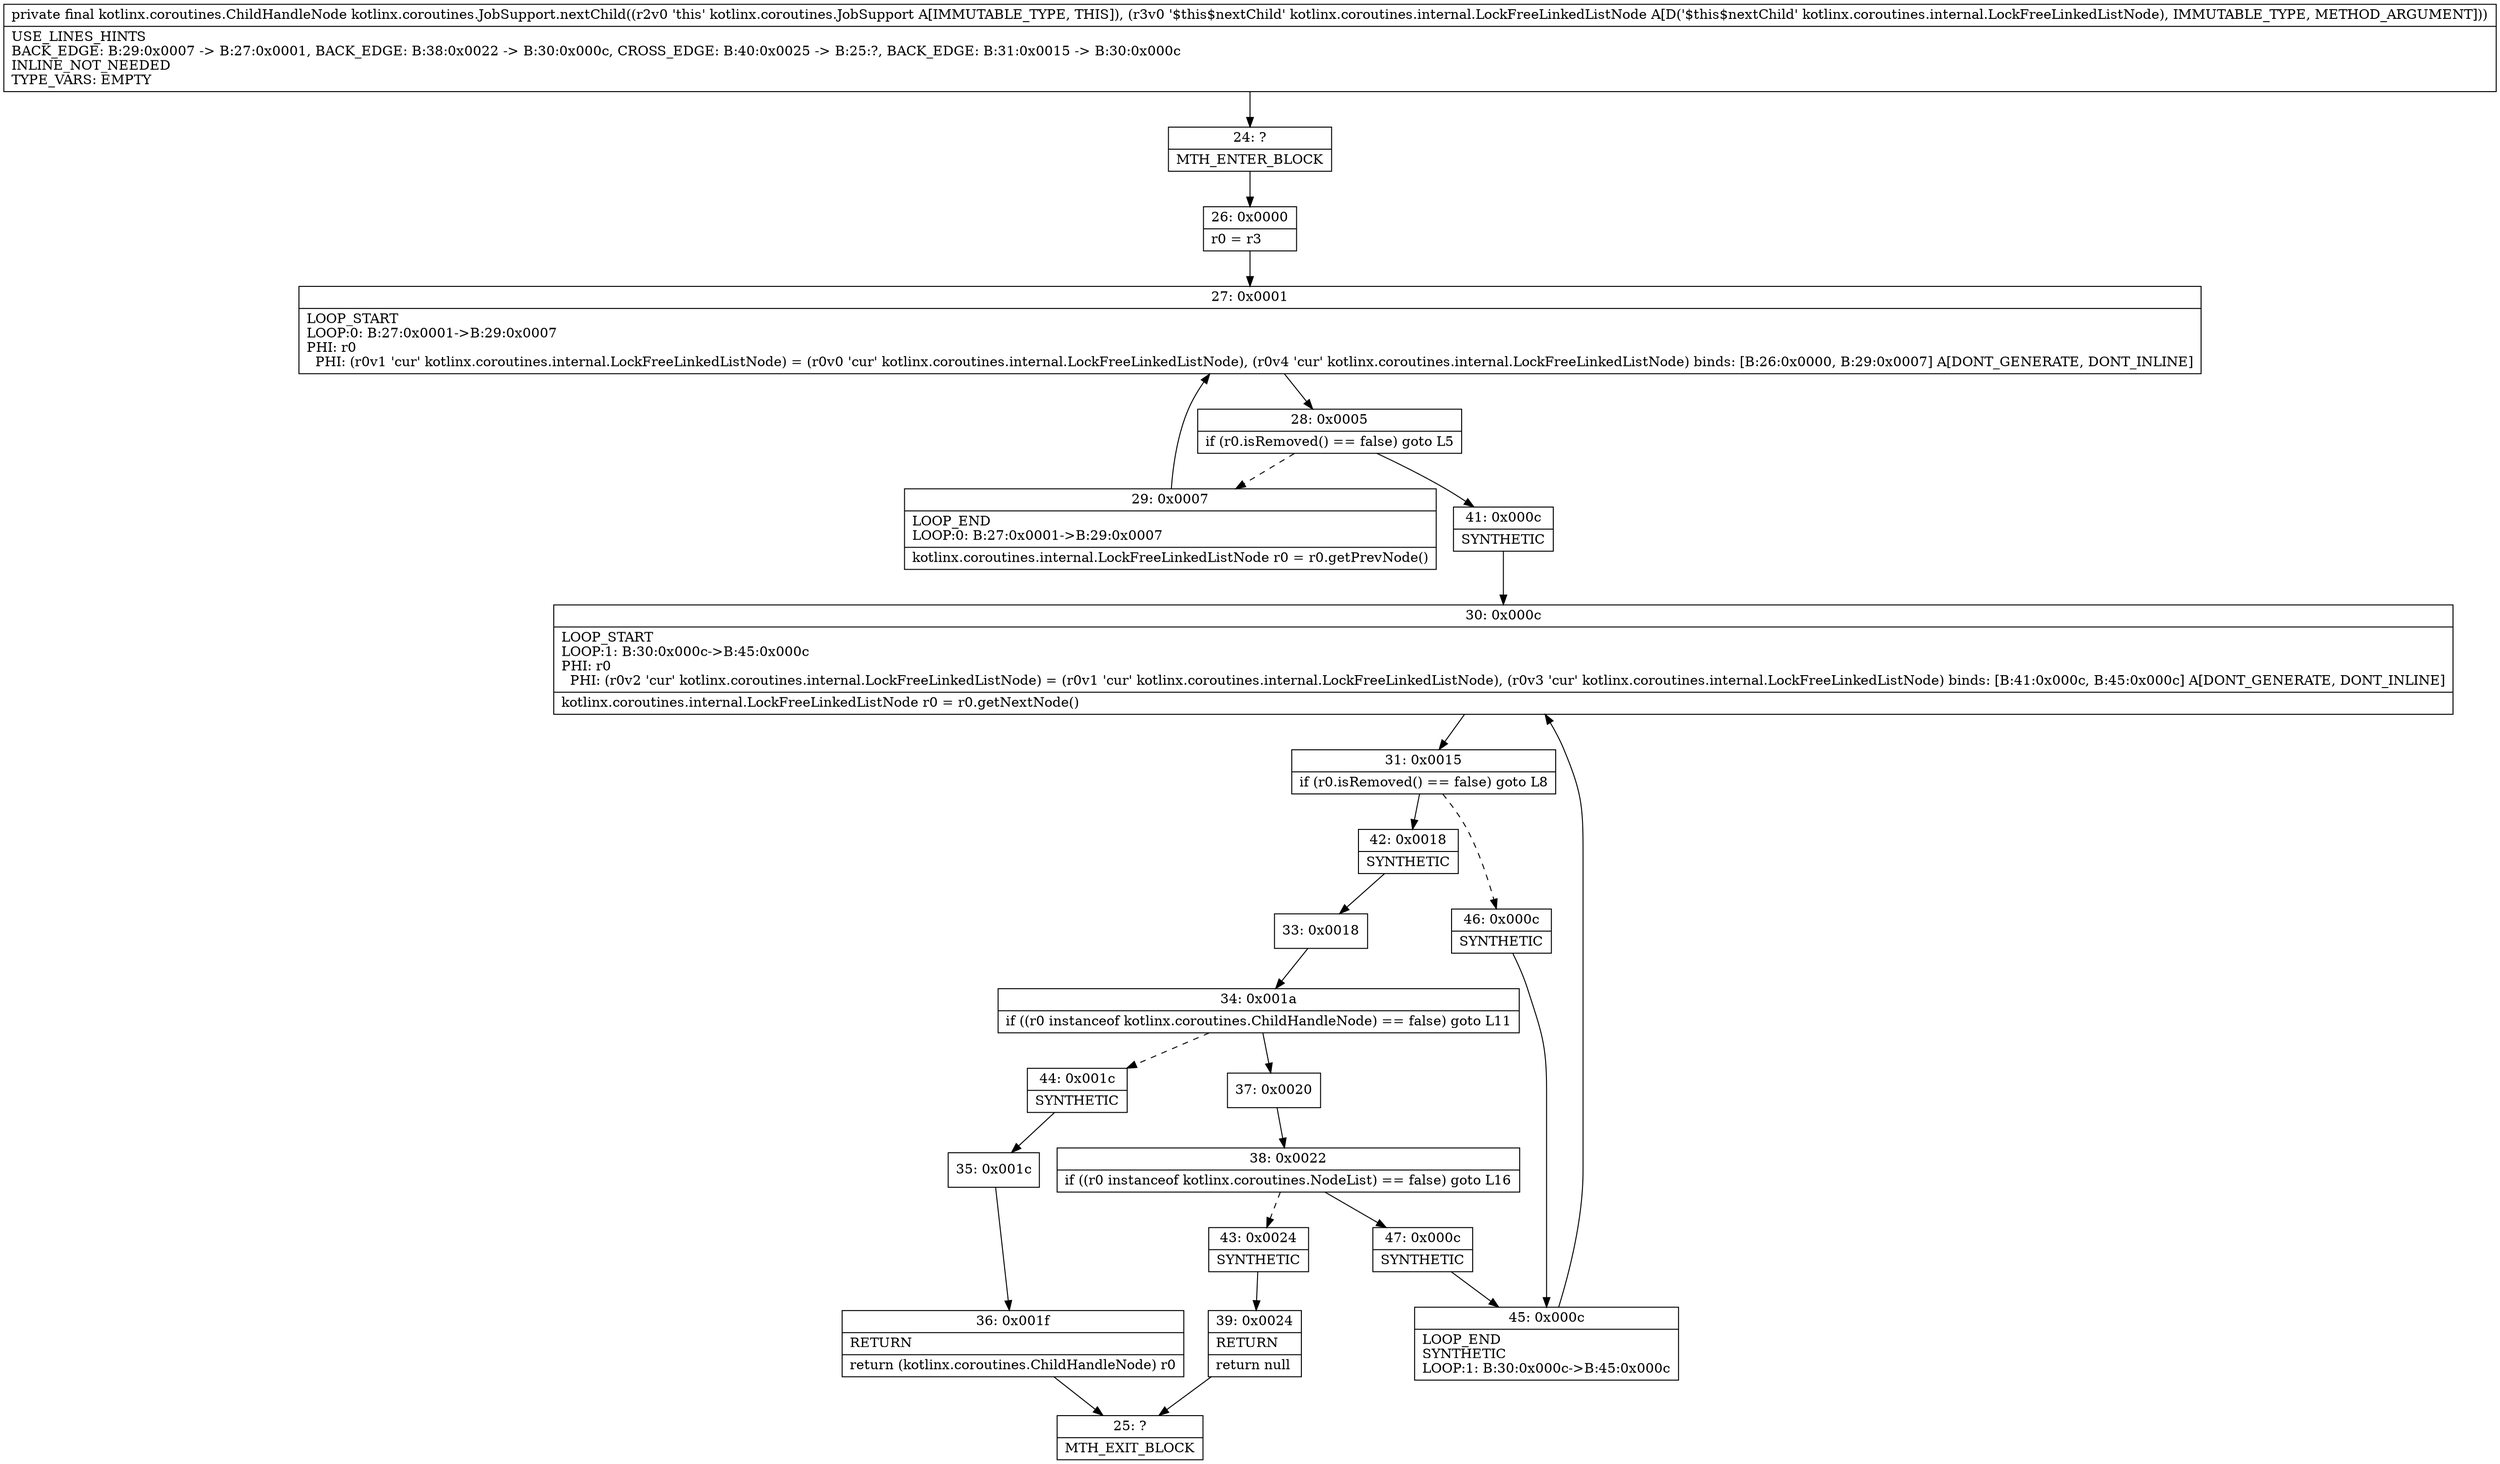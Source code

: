 digraph "CFG forkotlinx.coroutines.JobSupport.nextChild(Lkotlinx\/coroutines\/internal\/LockFreeLinkedListNode;)Lkotlinx\/coroutines\/ChildHandleNode;" {
Node_24 [shape=record,label="{24\:\ ?|MTH_ENTER_BLOCK\l}"];
Node_26 [shape=record,label="{26\:\ 0x0000|r0 = r3\l}"];
Node_27 [shape=record,label="{27\:\ 0x0001|LOOP_START\lLOOP:0: B:27:0x0001\-\>B:29:0x0007\lPHI: r0 \l  PHI: (r0v1 'cur' kotlinx.coroutines.internal.LockFreeLinkedListNode) = (r0v0 'cur' kotlinx.coroutines.internal.LockFreeLinkedListNode), (r0v4 'cur' kotlinx.coroutines.internal.LockFreeLinkedListNode) binds: [B:26:0x0000, B:29:0x0007] A[DONT_GENERATE, DONT_INLINE]\l}"];
Node_28 [shape=record,label="{28\:\ 0x0005|if (r0.isRemoved() == false) goto L5\l}"];
Node_29 [shape=record,label="{29\:\ 0x0007|LOOP_END\lLOOP:0: B:27:0x0001\-\>B:29:0x0007\l|kotlinx.coroutines.internal.LockFreeLinkedListNode r0 = r0.getPrevNode()\l}"];
Node_41 [shape=record,label="{41\:\ 0x000c|SYNTHETIC\l}"];
Node_30 [shape=record,label="{30\:\ 0x000c|LOOP_START\lLOOP:1: B:30:0x000c\-\>B:45:0x000c\lPHI: r0 \l  PHI: (r0v2 'cur' kotlinx.coroutines.internal.LockFreeLinkedListNode) = (r0v1 'cur' kotlinx.coroutines.internal.LockFreeLinkedListNode), (r0v3 'cur' kotlinx.coroutines.internal.LockFreeLinkedListNode) binds: [B:41:0x000c, B:45:0x000c] A[DONT_GENERATE, DONT_INLINE]\l|kotlinx.coroutines.internal.LockFreeLinkedListNode r0 = r0.getNextNode()\l}"];
Node_31 [shape=record,label="{31\:\ 0x0015|if (r0.isRemoved() == false) goto L8\l}"];
Node_42 [shape=record,label="{42\:\ 0x0018|SYNTHETIC\l}"];
Node_33 [shape=record,label="{33\:\ 0x0018}"];
Node_34 [shape=record,label="{34\:\ 0x001a|if ((r0 instanceof kotlinx.coroutines.ChildHandleNode) == false) goto L11\l}"];
Node_37 [shape=record,label="{37\:\ 0x0020}"];
Node_38 [shape=record,label="{38\:\ 0x0022|if ((r0 instanceof kotlinx.coroutines.NodeList) == false) goto L16\l}"];
Node_43 [shape=record,label="{43\:\ 0x0024|SYNTHETIC\l}"];
Node_39 [shape=record,label="{39\:\ 0x0024|RETURN\l|return null\l}"];
Node_25 [shape=record,label="{25\:\ ?|MTH_EXIT_BLOCK\l}"];
Node_47 [shape=record,label="{47\:\ 0x000c|SYNTHETIC\l}"];
Node_45 [shape=record,label="{45\:\ 0x000c|LOOP_END\lSYNTHETIC\lLOOP:1: B:30:0x000c\-\>B:45:0x000c\l}"];
Node_44 [shape=record,label="{44\:\ 0x001c|SYNTHETIC\l}"];
Node_35 [shape=record,label="{35\:\ 0x001c}"];
Node_36 [shape=record,label="{36\:\ 0x001f|RETURN\l|return (kotlinx.coroutines.ChildHandleNode) r0\l}"];
Node_46 [shape=record,label="{46\:\ 0x000c|SYNTHETIC\l}"];
MethodNode[shape=record,label="{private final kotlinx.coroutines.ChildHandleNode kotlinx.coroutines.JobSupport.nextChild((r2v0 'this' kotlinx.coroutines.JobSupport A[IMMUTABLE_TYPE, THIS]), (r3v0 '$this$nextChild' kotlinx.coroutines.internal.LockFreeLinkedListNode A[D('$this$nextChild' kotlinx.coroutines.internal.LockFreeLinkedListNode), IMMUTABLE_TYPE, METHOD_ARGUMENT]))  | USE_LINES_HINTS\lBACK_EDGE: B:29:0x0007 \-\> B:27:0x0001, BACK_EDGE: B:38:0x0022 \-\> B:30:0x000c, CROSS_EDGE: B:40:0x0025 \-\> B:25:?, BACK_EDGE: B:31:0x0015 \-\> B:30:0x000c\lINLINE_NOT_NEEDED\lTYPE_VARS: EMPTY\l}"];
MethodNode -> Node_24;Node_24 -> Node_26;
Node_26 -> Node_27;
Node_27 -> Node_28;
Node_28 -> Node_29[style=dashed];
Node_28 -> Node_41;
Node_29 -> Node_27;
Node_41 -> Node_30;
Node_30 -> Node_31;
Node_31 -> Node_42;
Node_31 -> Node_46[style=dashed];
Node_42 -> Node_33;
Node_33 -> Node_34;
Node_34 -> Node_37;
Node_34 -> Node_44[style=dashed];
Node_37 -> Node_38;
Node_38 -> Node_43[style=dashed];
Node_38 -> Node_47;
Node_43 -> Node_39;
Node_39 -> Node_25;
Node_47 -> Node_45;
Node_45 -> Node_30;
Node_44 -> Node_35;
Node_35 -> Node_36;
Node_36 -> Node_25;
Node_46 -> Node_45;
}

